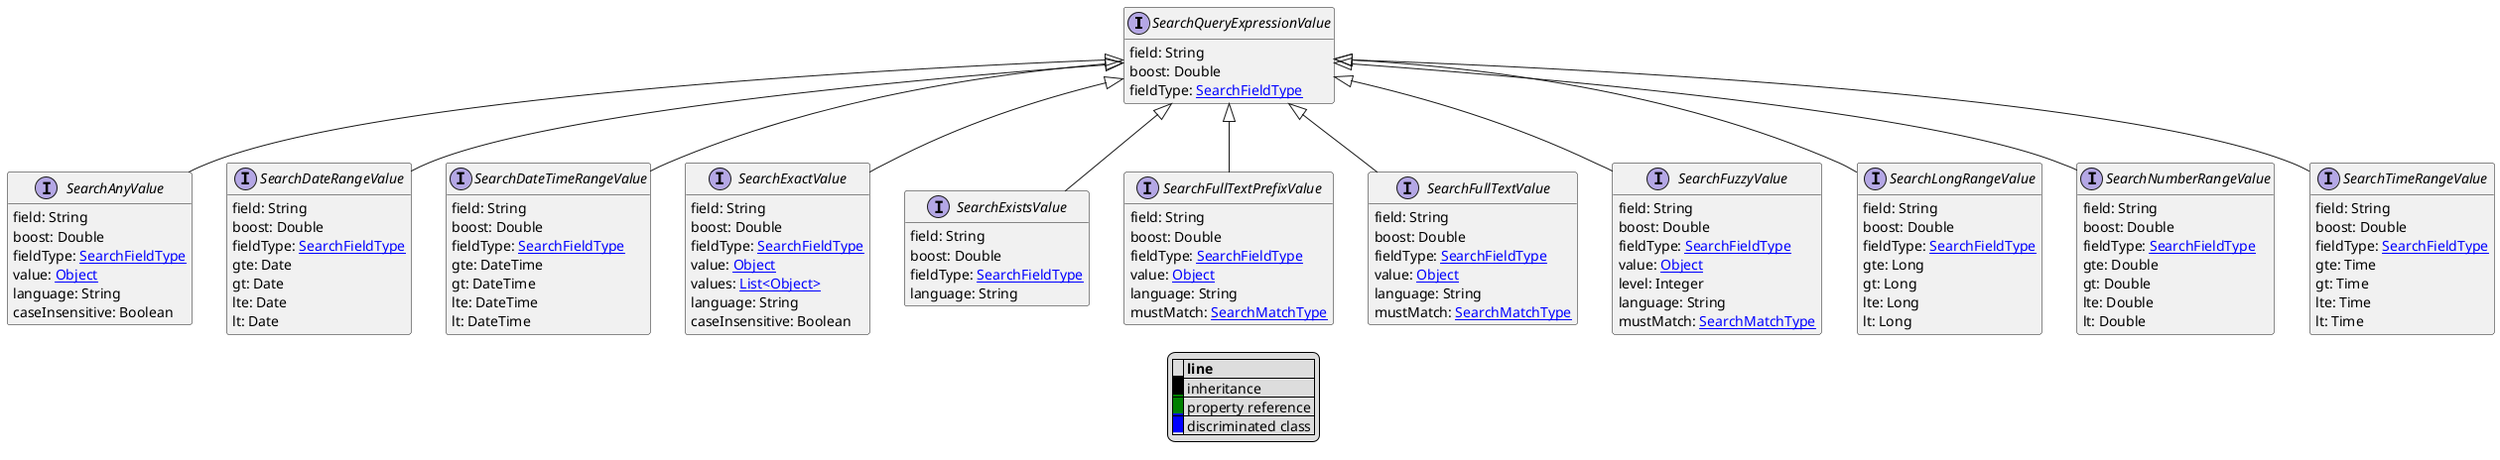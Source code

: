 @startuml

hide empty fields
hide empty methods
legend
|= |= line |
|<back:black>   </back>| inheritance |
|<back:green>   </back>| property reference |
|<back:blue>   </back>| discriminated class |
endlegend
interface SearchQueryExpressionValue [[SearchQueryExpressionValue.svg]]  {
    field: String
    boost: Double
    fieldType: [[SearchFieldType.svg SearchFieldType]]
}

interface SearchAnyValue [[SearchAnyValue.svg]] extends SearchQueryExpressionValue {
    field: String
    boost: Double
    fieldType: [[SearchFieldType.svg SearchFieldType]]
    value: [[Object.svg Object]]
    language: String
    caseInsensitive: Boolean
}
interface SearchDateRangeValue [[SearchDateRangeValue.svg]] extends SearchQueryExpressionValue {
    field: String
    boost: Double
    fieldType: [[SearchFieldType.svg SearchFieldType]]
    gte: Date
    gt: Date
    lte: Date
    lt: Date
}
interface SearchDateTimeRangeValue [[SearchDateTimeRangeValue.svg]] extends SearchQueryExpressionValue {
    field: String
    boost: Double
    fieldType: [[SearchFieldType.svg SearchFieldType]]
    gte: DateTime
    gt: DateTime
    lte: DateTime
    lt: DateTime
}
interface SearchExactValue [[SearchExactValue.svg]] extends SearchQueryExpressionValue {
    field: String
    boost: Double
    fieldType: [[SearchFieldType.svg SearchFieldType]]
    value: [[Object.svg Object]]
    values: [[Object.svg List<Object>]]
    language: String
    caseInsensitive: Boolean
}
interface SearchExistsValue [[SearchExistsValue.svg]] extends SearchQueryExpressionValue {
    field: String
    boost: Double
    fieldType: [[SearchFieldType.svg SearchFieldType]]
    language: String
}
interface SearchFullTextPrefixValue [[SearchFullTextPrefixValue.svg]] extends SearchQueryExpressionValue {
    field: String
    boost: Double
    fieldType: [[SearchFieldType.svg SearchFieldType]]
    value: [[Object.svg Object]]
    language: String
    mustMatch: [[SearchMatchType.svg SearchMatchType]]
}
interface SearchFullTextValue [[SearchFullTextValue.svg]] extends SearchQueryExpressionValue {
    field: String
    boost: Double
    fieldType: [[SearchFieldType.svg SearchFieldType]]
    value: [[Object.svg Object]]
    language: String
    mustMatch: [[SearchMatchType.svg SearchMatchType]]
}
interface SearchFuzzyValue [[SearchFuzzyValue.svg]] extends SearchQueryExpressionValue {
    field: String
    boost: Double
    fieldType: [[SearchFieldType.svg SearchFieldType]]
    value: [[Object.svg Object]]
    level: Integer
    language: String
    mustMatch: [[SearchMatchType.svg SearchMatchType]]
}
interface SearchLongRangeValue [[SearchLongRangeValue.svg]] extends SearchQueryExpressionValue {
    field: String
    boost: Double
    fieldType: [[SearchFieldType.svg SearchFieldType]]
    gte: Long
    gt: Long
    lte: Long
    lt: Long
}
interface SearchNumberRangeValue [[SearchNumberRangeValue.svg]] extends SearchQueryExpressionValue {
    field: String
    boost: Double
    fieldType: [[SearchFieldType.svg SearchFieldType]]
    gte: Double
    gt: Double
    lte: Double
    lt: Double
}
interface SearchTimeRangeValue [[SearchTimeRangeValue.svg]] extends SearchQueryExpressionValue {
    field: String
    boost: Double
    fieldType: [[SearchFieldType.svg SearchFieldType]]
    gte: Time
    gt: Time
    lte: Time
    lt: Time
}




@enduml
